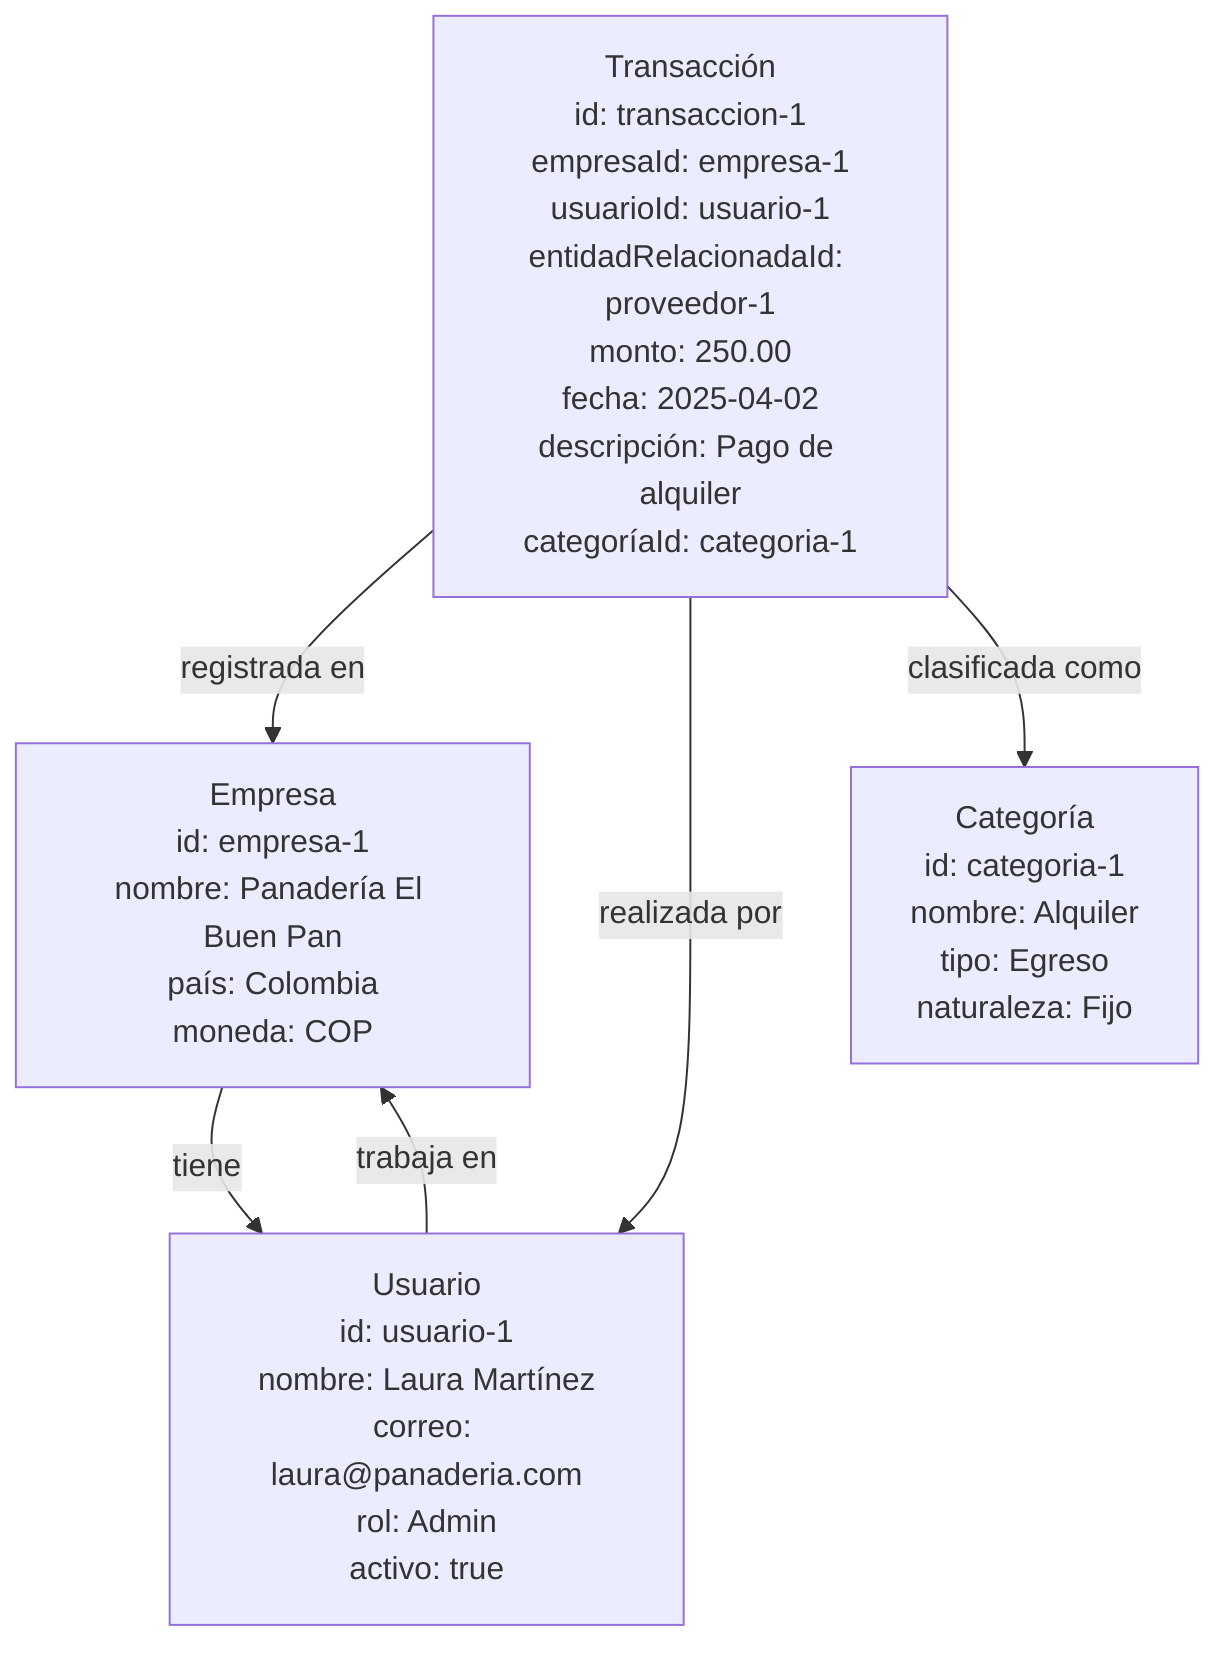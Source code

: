 %% Diagrama de Objetos - Interacción Empresa / Usuario / Transacción / Categoría
graph TD

  Empresa["Empresa<br/>id: empresa-1<br/>nombre: Panadería El Buen Pan<br/>país: Colombia<br/>moneda: COP"]
  Usuario["Usuario<br/>id: usuario-1<br/>nombre: Laura Martínez<br/>correo: laura@panaderia.com<br/>rol: Admin<br/>activo: true"]
  Transaccion["Transacción<br/>id: transaccion-1<br/>empresaId: empresa-1<br/>usuarioId: usuario-1<br/>entidadRelacionadaId: proveedor-1<br/>monto: 250.00<br/>fecha: 2025-04-02<br/>descripción: Pago de alquiler<br/>categoríaId: categoria-1"]
  Categoria["Categoría<br/>id: categoria-1<br/>nombre: Alquiler<br/>tipo: Egreso<br/>naturaleza: Fijo"]

  Empresa -->|tiene| Usuario
  Usuario -->|trabaja en| Empresa
  Transaccion -->|registrada en| Empresa
  Transaccion -->|realizada por| Usuario
  Transaccion -->|clasificada como| Categoria